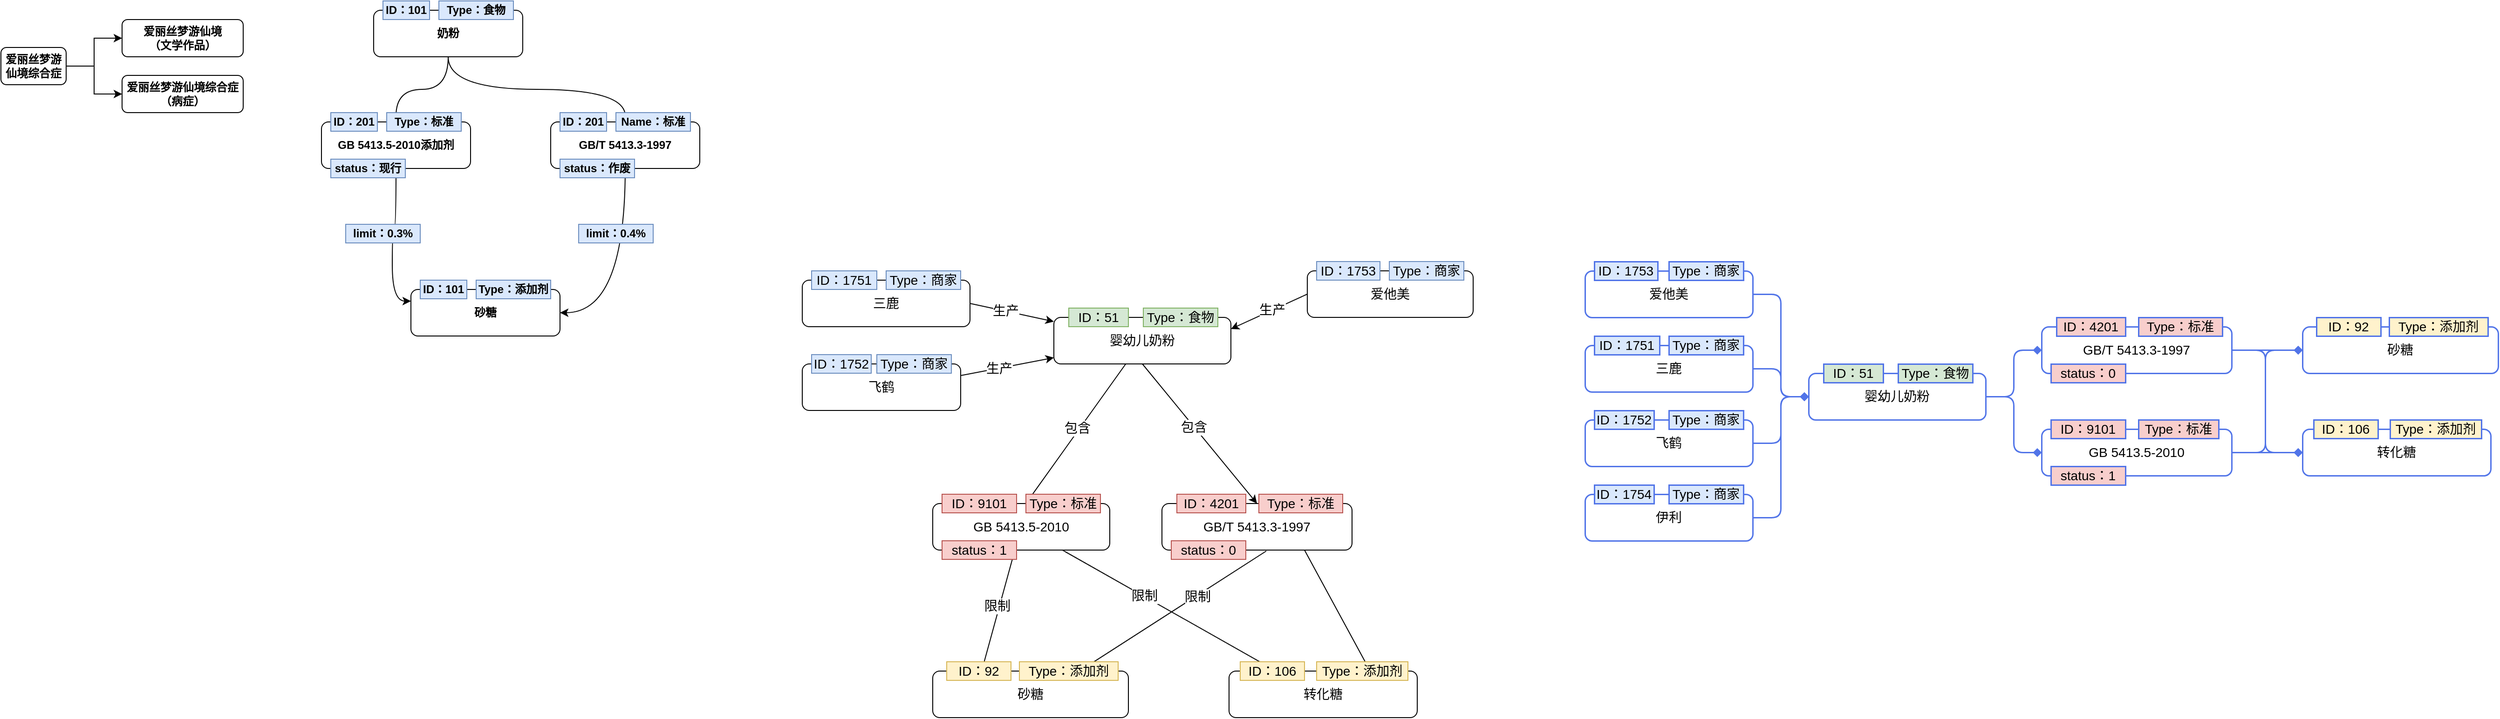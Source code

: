 <mxfile version="24.0.7" type="github">
  <diagram name="第 1 页" id="MFjEPJ0bSbvlaQTOWef_">
    <mxGraphModel dx="1647" dy="922" grid="1" gridSize="10" guides="1" tooltips="1" connect="1" arrows="1" fold="1" page="1" pageScale="1" pageWidth="827" pageHeight="1169" math="0" shadow="0">
      <root>
        <mxCell id="0" />
        <mxCell id="1" parent="0" />
        <mxCell id="QHPDZIuiDeHLjxnEAGQI-9" style="edgeStyle=orthogonalEdgeStyle;rounded=0;orthogonalLoop=1;jettySize=auto;html=1;entryX=0;entryY=0.5;entryDx=0;entryDy=0;fontStyle=1" parent="1" source="QHPDZIuiDeHLjxnEAGQI-2" target="QHPDZIuiDeHLjxnEAGQI-6" edge="1">
          <mxGeometry relative="1" as="geometry">
            <Array as="points">
              <mxPoint x="170" y="340" />
              <mxPoint x="170" y="310" />
            </Array>
          </mxGeometry>
        </mxCell>
        <mxCell id="QHPDZIuiDeHLjxnEAGQI-10" style="edgeStyle=orthogonalEdgeStyle;rounded=0;orthogonalLoop=1;jettySize=auto;html=1;entryX=0;entryY=0.5;entryDx=0;entryDy=0;fontStyle=1" parent="1" source="QHPDZIuiDeHLjxnEAGQI-2" target="QHPDZIuiDeHLjxnEAGQI-7" edge="1">
          <mxGeometry relative="1" as="geometry">
            <Array as="points">
              <mxPoint x="170" y="340" />
              <mxPoint x="170" y="370" />
            </Array>
          </mxGeometry>
        </mxCell>
        <mxCell id="QHPDZIuiDeHLjxnEAGQI-2" value="爱丽丝梦游仙境综合症" style="rounded=1;whiteSpace=wrap;html=1;fontStyle=1" parent="1" vertex="1">
          <mxGeometry x="70" y="320" width="70" height="40" as="geometry" />
        </mxCell>
        <mxCell id="QHPDZIuiDeHLjxnEAGQI-6" value="爱丽丝梦游仙境&lt;br&gt;（文学作品）" style="rounded=1;whiteSpace=wrap;html=1;fontStyle=1" parent="1" vertex="1">
          <mxGeometry x="200" y="290" width="130" height="40" as="geometry" />
        </mxCell>
        <mxCell id="QHPDZIuiDeHLjxnEAGQI-7" value="爱丽丝梦游仙境综合症&lt;br&gt;（病症）" style="rounded=1;whiteSpace=wrap;html=1;fontStyle=1" parent="1" vertex="1">
          <mxGeometry x="200" y="350" width="130" height="40" as="geometry" />
        </mxCell>
        <mxCell id="tU1nnmIKC68T0iaGNvnG-17" style="edgeStyle=orthogonalEdgeStyle;rounded=0;orthogonalLoop=1;jettySize=auto;html=1;curved=1;" parent="1" source="QHPDZIuiDeHLjxnEAGQI-11" target="tU1nnmIKC68T0iaGNvnG-2" edge="1">
          <mxGeometry relative="1" as="geometry" />
        </mxCell>
        <mxCell id="tU1nnmIKC68T0iaGNvnG-18" style="edgeStyle=orthogonalEdgeStyle;rounded=0;orthogonalLoop=1;jettySize=auto;html=1;curved=1;exitX=0.5;exitY=1;exitDx=0;exitDy=0;" parent="1" source="QHPDZIuiDeHLjxnEAGQI-11" target="tU1nnmIKC68T0iaGNvnG-5" edge="1">
          <mxGeometry relative="1" as="geometry" />
        </mxCell>
        <mxCell id="QHPDZIuiDeHLjxnEAGQI-11" value="奶粉" style="rounded=1;whiteSpace=wrap;html=1;fontStyle=1" parent="1" vertex="1">
          <mxGeometry x="470" y="280" width="160" height="50" as="geometry" />
        </mxCell>
        <mxCell id="QHPDZIuiDeHLjxnEAGQI-12" value="ID：101" style="rounded=0;whiteSpace=wrap;html=1;fillColor=#dae8fc;strokeColor=#6c8ebf;fontStyle=1" parent="1" vertex="1">
          <mxGeometry x="480" y="270" width="50" height="20" as="geometry" />
        </mxCell>
        <mxCell id="tU1nnmIKC68T0iaGNvnG-1" value="Type：食物" style="rounded=0;whiteSpace=wrap;html=1;fillColor=#dae8fc;strokeColor=#6c8ebf;fontStyle=1" parent="1" vertex="1">
          <mxGeometry x="540" y="270" width="80" height="20" as="geometry" />
        </mxCell>
        <mxCell id="tU1nnmIKC68T0iaGNvnG-15" style="edgeStyle=orthogonalEdgeStyle;rounded=0;orthogonalLoop=1;jettySize=auto;html=1;entryX=0;entryY=0.25;entryDx=0;entryDy=0;curved=1;" parent="1" source="tU1nnmIKC68T0iaGNvnG-2" target="tU1nnmIKC68T0iaGNvnG-12" edge="1">
          <mxGeometry relative="1" as="geometry" />
        </mxCell>
        <mxCell id="tU1nnmIKC68T0iaGNvnG-2" value="GB 5413.5-2010添加剂" style="rounded=1;whiteSpace=wrap;html=1;fontStyle=1" parent="1" vertex="1">
          <mxGeometry x="414" y="400" width="160" height="50" as="geometry" />
        </mxCell>
        <mxCell id="tU1nnmIKC68T0iaGNvnG-3" value="ID：201" style="rounded=0;whiteSpace=wrap;html=1;fillColor=#dae8fc;strokeColor=#6c8ebf;fontStyle=1" parent="1" vertex="1">
          <mxGeometry x="424" y="390" width="50" height="20" as="geometry" />
        </mxCell>
        <mxCell id="tU1nnmIKC68T0iaGNvnG-4" value="Type：标准" style="rounded=0;whiteSpace=wrap;html=1;fillColor=#dae8fc;strokeColor=#6c8ebf;fontStyle=1" parent="1" vertex="1">
          <mxGeometry x="484" y="390" width="80" height="20" as="geometry" />
        </mxCell>
        <mxCell id="tU1nnmIKC68T0iaGNvnG-16" style="edgeStyle=orthogonalEdgeStyle;rounded=0;orthogonalLoop=1;jettySize=auto;html=1;entryX=1;entryY=0.5;entryDx=0;entryDy=0;curved=1;" parent="1" source="tU1nnmIKC68T0iaGNvnG-5" target="tU1nnmIKC68T0iaGNvnG-12" edge="1">
          <mxGeometry relative="1" as="geometry" />
        </mxCell>
        <mxCell id="tU1nnmIKC68T0iaGNvnG-5" value="GB/T 5413.3-1997" style="rounded=1;whiteSpace=wrap;html=1;fontStyle=1" parent="1" vertex="1">
          <mxGeometry x="660" y="400" width="160" height="50" as="geometry" />
        </mxCell>
        <mxCell id="tU1nnmIKC68T0iaGNvnG-6" value="ID：201" style="rounded=0;whiteSpace=wrap;html=1;fillColor=#dae8fc;strokeColor=#6c8ebf;fontStyle=1" parent="1" vertex="1">
          <mxGeometry x="670" y="390" width="50" height="20" as="geometry" />
        </mxCell>
        <mxCell id="tU1nnmIKC68T0iaGNvnG-7" value="Name：标准" style="rounded=0;whiteSpace=wrap;html=1;fillColor=#dae8fc;strokeColor=#6c8ebf;fontStyle=1" parent="1" vertex="1">
          <mxGeometry x="730" y="390" width="80" height="20" as="geometry" />
        </mxCell>
        <mxCell id="tU1nnmIKC68T0iaGNvnG-8" value="status：作废" style="rounded=0;whiteSpace=wrap;html=1;fillColor=#dae8fc;strokeColor=#6c8ebf;fontStyle=1" parent="1" vertex="1">
          <mxGeometry x="670" y="440" width="80" height="20" as="geometry" />
        </mxCell>
        <mxCell id="tU1nnmIKC68T0iaGNvnG-9" value="status：现行" style="rounded=0;whiteSpace=wrap;html=1;fillColor=#dae8fc;strokeColor=#6c8ebf;fontStyle=1" parent="1" vertex="1">
          <mxGeometry x="424" y="440" width="80" height="20" as="geometry" />
        </mxCell>
        <mxCell id="tU1nnmIKC68T0iaGNvnG-11" value="limit：0.4%" style="rounded=0;whiteSpace=wrap;html=1;fillColor=#dae8fc;strokeColor=#6c8ebf;fontStyle=1" parent="1" vertex="1">
          <mxGeometry x="690" y="510" width="80" height="20" as="geometry" />
        </mxCell>
        <mxCell id="tU1nnmIKC68T0iaGNvnG-12" value="砂糖" style="rounded=1;whiteSpace=wrap;html=1;fontStyle=1" parent="1" vertex="1">
          <mxGeometry x="510" y="580" width="160" height="50" as="geometry" />
        </mxCell>
        <mxCell id="tU1nnmIKC68T0iaGNvnG-13" value="ID：101" style="rounded=0;whiteSpace=wrap;html=1;fillColor=#dae8fc;strokeColor=#6c8ebf;fontStyle=1" parent="1" vertex="1">
          <mxGeometry x="520" y="570" width="50" height="20" as="geometry" />
        </mxCell>
        <mxCell id="tU1nnmIKC68T0iaGNvnG-14" value="Type：添加剂" style="rounded=0;whiteSpace=wrap;html=1;fillColor=#dae8fc;strokeColor=#6c8ebf;fontStyle=1" parent="1" vertex="1">
          <mxGeometry x="580" y="570" width="80" height="20" as="geometry" />
        </mxCell>
        <mxCell id="tU1nnmIKC68T0iaGNvnG-10" value="limit：0.3%" style="rounded=0;whiteSpace=wrap;html=1;fillColor=#dae8fc;strokeColor=#6c8ebf;fontStyle=1" parent="1" vertex="1">
          <mxGeometry x="440" y="510" width="80" height="20" as="geometry" />
        </mxCell>
        <mxCell id="O0BUdd3b0Jgh92Y_Tm-i-1" style="rounded=0;orthogonalLoop=1;jettySize=auto;html=1;fontStyle=0;endArrow=classic;endFill=1;entryX=0;entryY=0.5;entryDx=0;entryDy=0;fontSize=14;" edge="1" parent="1" source="O0BUdd3b0Jgh92Y_Tm-i-3" target="O0BUdd3b0Jgh92Y_Tm-i-9">
          <mxGeometry relative="1" as="geometry" />
        </mxCell>
        <mxCell id="O0BUdd3b0Jgh92Y_Tm-i-66" value="&lt;font style=&quot;font-size: 14px;&quot;&gt;包含&lt;/font&gt;" style="edgeLabel;html=1;align=center;verticalAlign=middle;resizable=0;points=[];" vertex="1" connectable="0" parent="O0BUdd3b0Jgh92Y_Tm-i-1">
          <mxGeometry x="-0.062" y="-2" relative="1" as="geometry">
            <mxPoint as="offset" />
          </mxGeometry>
        </mxCell>
        <mxCell id="O0BUdd3b0Jgh92Y_Tm-i-2" style="rounded=0;orthogonalLoop=1;jettySize=auto;html=1;exitX=0.5;exitY=1;exitDx=0;exitDy=0;fontStyle=0;entryX=0.5;entryY=0;entryDx=0;entryDy=0;endArrow=classic;endFill=1;fontSize=14;" edge="1" parent="1" source="O0BUdd3b0Jgh92Y_Tm-i-3" target="O0BUdd3b0Jgh92Y_Tm-i-11">
          <mxGeometry relative="1" as="geometry" />
        </mxCell>
        <mxCell id="O0BUdd3b0Jgh92Y_Tm-i-67" value="&lt;font style=&quot;font-size: 14px;&quot;&gt;包含&lt;/font&gt;" style="edgeLabel;html=1;align=center;verticalAlign=middle;resizable=0;points=[];" vertex="1" connectable="0" parent="O0BUdd3b0Jgh92Y_Tm-i-2">
          <mxGeometry x="-0.103" y="-1" relative="1" as="geometry">
            <mxPoint as="offset" />
          </mxGeometry>
        </mxCell>
        <mxCell id="O0BUdd3b0Jgh92Y_Tm-i-46" style="rounded=0;orthogonalLoop=1;jettySize=auto;html=1;fontStyle=0;endArrow=classic;endFill=1;exitX=1;exitY=0.25;exitDx=0;exitDy=0;fontSize=14;" edge="1" parent="1" source="O0BUdd3b0Jgh92Y_Tm-i-43" target="O0BUdd3b0Jgh92Y_Tm-i-3">
          <mxGeometry relative="1" as="geometry" />
        </mxCell>
        <mxCell id="O0BUdd3b0Jgh92Y_Tm-i-74" value="生产" style="edgeLabel;html=1;align=center;verticalAlign=middle;resizable=0;points=[];fontSize=14;" vertex="1" connectable="0" parent="O0BUdd3b0Jgh92Y_Tm-i-46">
          <mxGeometry x="-0.192" relative="1" as="geometry">
            <mxPoint as="offset" />
          </mxGeometry>
        </mxCell>
        <mxCell id="O0BUdd3b0Jgh92Y_Tm-i-53" style="rounded=0;orthogonalLoop=1;jettySize=auto;html=1;endArrow=classic;endFill=1;exitX=1;exitY=0.5;exitDx=0;exitDy=0;fontSize=14;" edge="1" parent="1" source="O0BUdd3b0Jgh92Y_Tm-i-47" target="O0BUdd3b0Jgh92Y_Tm-i-3">
          <mxGeometry relative="1" as="geometry" />
        </mxCell>
        <mxCell id="O0BUdd3b0Jgh92Y_Tm-i-73" value="生产" style="edgeLabel;html=1;align=center;verticalAlign=middle;resizable=0;points=[];fontSize=14;" vertex="1" connectable="0" parent="O0BUdd3b0Jgh92Y_Tm-i-53">
          <mxGeometry x="-0.164" relative="1" as="geometry">
            <mxPoint as="offset" />
          </mxGeometry>
        </mxCell>
        <mxCell id="O0BUdd3b0Jgh92Y_Tm-i-54" style="rounded=0;orthogonalLoop=1;jettySize=auto;html=1;endArrow=classic;endFill=1;exitX=0;exitY=0.5;exitDx=0;exitDy=0;entryX=1;entryY=0.25;entryDx=0;entryDy=0;fontSize=14;" edge="1" parent="1" source="O0BUdd3b0Jgh92Y_Tm-i-50" target="O0BUdd3b0Jgh92Y_Tm-i-3">
          <mxGeometry relative="1" as="geometry" />
        </mxCell>
        <mxCell id="O0BUdd3b0Jgh92Y_Tm-i-72" value="生产" style="edgeLabel;html=1;align=center;verticalAlign=middle;resizable=0;points=[];fontSize=14;" vertex="1" connectable="0" parent="O0BUdd3b0Jgh92Y_Tm-i-54">
          <mxGeometry x="-0.073" y="-1" relative="1" as="geometry">
            <mxPoint as="offset" />
          </mxGeometry>
        </mxCell>
        <mxCell id="O0BUdd3b0Jgh92Y_Tm-i-3" value="婴幼儿奶粉" style="rounded=1;whiteSpace=wrap;html=1;fontStyle=0;fontSize=14;" vertex="1" parent="1">
          <mxGeometry x="1200" y="610" width="190" height="50" as="geometry" />
        </mxCell>
        <mxCell id="O0BUdd3b0Jgh92Y_Tm-i-4" value="ID：51" style="rounded=0;whiteSpace=wrap;html=1;fillColor=#d5e8d4;strokeColor=#82b366;fontStyle=0;fontSize=14;" vertex="1" parent="1">
          <mxGeometry x="1216" y="600" width="64" height="20" as="geometry" />
        </mxCell>
        <mxCell id="O0BUdd3b0Jgh92Y_Tm-i-5" value="Type：食物" style="rounded=0;whiteSpace=wrap;html=1;fillColor=#d5e8d4;strokeColor=#82b366;fontStyle=0;fontSize=14;" vertex="1" parent="1">
          <mxGeometry x="1296" y="600" width="80" height="20" as="geometry" />
        </mxCell>
        <mxCell id="O0BUdd3b0Jgh92Y_Tm-i-6" style="rounded=0;orthogonalLoop=1;jettySize=auto;html=1;entryX=0.25;entryY=0;entryDx=0;entryDy=0;endArrow=classic;endFill=1;fontStyle=0;fontSize=14;" edge="1" parent="1" source="O0BUdd3b0Jgh92Y_Tm-i-7" target="O0BUdd3b0Jgh92Y_Tm-i-17">
          <mxGeometry relative="1" as="geometry" />
        </mxCell>
        <mxCell id="O0BUdd3b0Jgh92Y_Tm-i-68" value="限制" style="edgeLabel;html=1;align=center;verticalAlign=middle;resizable=0;points=[];fontSize=14;" vertex="1" connectable="0" parent="O0BUdd3b0Jgh92Y_Tm-i-6">
          <mxGeometry x="-0.071" y="-3" relative="1" as="geometry">
            <mxPoint as="offset" />
          </mxGeometry>
        </mxCell>
        <mxCell id="O0BUdd3b0Jgh92Y_Tm-i-38" style="rounded=0;orthogonalLoop=1;jettySize=auto;html=1;entryX=0.25;entryY=0;entryDx=0;entryDy=0;fontStyle=0;endArrow=classic;endFill=1;fontSize=14;" edge="1" parent="1" source="O0BUdd3b0Jgh92Y_Tm-i-7" target="O0BUdd3b0Jgh92Y_Tm-i-35">
          <mxGeometry relative="1" as="geometry" />
        </mxCell>
        <mxCell id="O0BUdd3b0Jgh92Y_Tm-i-70" value="限制" style="edgeLabel;html=1;align=center;verticalAlign=middle;resizable=0;points=[];fontSize=14;" vertex="1" connectable="0" parent="O0BUdd3b0Jgh92Y_Tm-i-38">
          <mxGeometry x="-0.239" y="1" relative="1" as="geometry">
            <mxPoint as="offset" />
          </mxGeometry>
        </mxCell>
        <mxCell id="O0BUdd3b0Jgh92Y_Tm-i-7" value="GB 5413.5-2010" style="rounded=1;whiteSpace=wrap;html=1;fontStyle=0;fontSize=14;" vertex="1" parent="1">
          <mxGeometry x="1070" y="810" width="190" height="50" as="geometry" />
        </mxCell>
        <mxCell id="O0BUdd3b0Jgh92Y_Tm-i-8" value="ID：9101" style="rounded=0;whiteSpace=wrap;html=1;fillColor=#f8cecc;strokeColor=#b85450;fontStyle=0;fontSize=14;" vertex="1" parent="1">
          <mxGeometry x="1080" y="800" width="80" height="20" as="geometry" />
        </mxCell>
        <mxCell id="O0BUdd3b0Jgh92Y_Tm-i-9" value="Type：标准" style="rounded=0;whiteSpace=wrap;html=1;fillColor=#f8cecc;strokeColor=#b85450;fontStyle=0;fontSize=14;" vertex="1" parent="1">
          <mxGeometry x="1170" y="800" width="80" height="20" as="geometry" />
        </mxCell>
        <mxCell id="O0BUdd3b0Jgh92Y_Tm-i-10" style="rounded=0;orthogonalLoop=1;jettySize=auto;html=1;entryX=0.75;entryY=0;entryDx=0;entryDy=0;endArrow=classic;endFill=1;exitX=0.549;exitY=1.02;exitDx=0;exitDy=0;exitPerimeter=0;fontStyle=0;fontSize=14;" edge="1" parent="1" source="O0BUdd3b0Jgh92Y_Tm-i-11" target="O0BUdd3b0Jgh92Y_Tm-i-17">
          <mxGeometry relative="1" as="geometry" />
        </mxCell>
        <mxCell id="O0BUdd3b0Jgh92Y_Tm-i-69" value="限制" style="edgeLabel;html=1;align=center;verticalAlign=middle;resizable=0;points=[];fontSize=14;" vertex="1" connectable="0" parent="O0BUdd3b0Jgh92Y_Tm-i-10">
          <mxGeometry x="-0.259" y="1" relative="1" as="geometry">
            <mxPoint as="offset" />
          </mxGeometry>
        </mxCell>
        <mxCell id="O0BUdd3b0Jgh92Y_Tm-i-11" value="GB/T 5413.3-1997" style="rounded=1;whiteSpace=wrap;html=1;fontStyle=0;fontSize=14;" vertex="1" parent="1">
          <mxGeometry x="1316" y="810" width="204" height="50" as="geometry" />
        </mxCell>
        <mxCell id="O0BUdd3b0Jgh92Y_Tm-i-12" value="ID：4201" style="rounded=0;whiteSpace=wrap;html=1;fillColor=#f8cecc;strokeColor=#b85450;fontStyle=0;fontSize=14;" vertex="1" parent="1">
          <mxGeometry x="1332" y="800" width="74" height="20" as="geometry" />
        </mxCell>
        <mxCell id="O0BUdd3b0Jgh92Y_Tm-i-13" value="Type：标准" style="rounded=0;whiteSpace=wrap;html=1;fillColor=#f8cecc;strokeColor=#b85450;fontStyle=0;fontSize=14;" vertex="1" parent="1">
          <mxGeometry x="1420" y="800" width="90" height="20" as="geometry" />
        </mxCell>
        <mxCell id="O0BUdd3b0Jgh92Y_Tm-i-14" value="status：0" style="rounded=0;whiteSpace=wrap;html=1;fillColor=#f8cecc;strokeColor=#b85450;fontStyle=0;fontSize=14;" vertex="1" parent="1">
          <mxGeometry x="1326" y="850" width="80" height="20" as="geometry" />
        </mxCell>
        <mxCell id="O0BUdd3b0Jgh92Y_Tm-i-15" value="status：1" style="rounded=0;whiteSpace=wrap;html=1;fillColor=#f8cecc;strokeColor=#b85450;fontStyle=0;fontSize=14;" vertex="1" parent="1">
          <mxGeometry x="1080" y="850" width="80" height="20" as="geometry" />
        </mxCell>
        <mxCell id="O0BUdd3b0Jgh92Y_Tm-i-17" value="砂糖" style="rounded=1;whiteSpace=wrap;html=1;fontStyle=0;fontSize=14;" vertex="1" parent="1">
          <mxGeometry x="1070" y="990" width="210" height="50" as="geometry" />
        </mxCell>
        <mxCell id="O0BUdd3b0Jgh92Y_Tm-i-18" value="ID：92" style="rounded=0;whiteSpace=wrap;html=1;fillColor=#fff2cc;strokeColor=#d6b656;fontStyle=0;fontSize=14;" vertex="1" parent="1">
          <mxGeometry x="1085" y="980" width="69" height="20" as="geometry" />
        </mxCell>
        <mxCell id="O0BUdd3b0Jgh92Y_Tm-i-19" value="Type：添加剂" style="rounded=0;whiteSpace=wrap;html=1;fillColor=#fff2cc;strokeColor=#d6b656;fontStyle=0;fontSize=14;" vertex="1" parent="1">
          <mxGeometry x="1163" y="980" width="106" height="20" as="geometry" />
        </mxCell>
        <mxCell id="O0BUdd3b0Jgh92Y_Tm-i-35" value="转化糖" style="rounded=1;whiteSpace=wrap;html=1;fontStyle=0;fontSize=14;" vertex="1" parent="1">
          <mxGeometry x="1388" y="990" width="202" height="50" as="geometry" />
        </mxCell>
        <mxCell id="O0BUdd3b0Jgh92Y_Tm-i-43" value="飞鹤" style="rounded=1;whiteSpace=wrap;html=1;fontStyle=0;fontSize=14;" vertex="1" parent="1">
          <mxGeometry x="930" y="660" width="170" height="50" as="geometry" />
        </mxCell>
        <mxCell id="O0BUdd3b0Jgh92Y_Tm-i-44" value="ID：1752" style="rounded=0;whiteSpace=wrap;html=1;fillColor=#dae8fc;strokeColor=#6c8ebf;fontStyle=0;fontSize=14;" vertex="1" parent="1">
          <mxGeometry x="940" y="650" width="64" height="20" as="geometry" />
        </mxCell>
        <mxCell id="O0BUdd3b0Jgh92Y_Tm-i-45" value="Type：商家" style="rounded=0;whiteSpace=wrap;html=1;fillColor=#dae8fc;strokeColor=#6c8ebf;fontStyle=0;fontSize=14;" vertex="1" parent="1">
          <mxGeometry x="1010" y="650" width="80" height="20" as="geometry" />
        </mxCell>
        <mxCell id="O0BUdd3b0Jgh92Y_Tm-i-47" value="三鹿" style="rounded=1;whiteSpace=wrap;html=1;fontStyle=0;fontSize=14;" vertex="1" parent="1">
          <mxGeometry x="930" y="570" width="180" height="50" as="geometry" />
        </mxCell>
        <mxCell id="O0BUdd3b0Jgh92Y_Tm-i-48" value="ID：1751" style="rounded=0;whiteSpace=wrap;html=1;fillColor=#dae8fc;strokeColor=#6c8ebf;fontStyle=0;fontSize=14;" vertex="1" parent="1">
          <mxGeometry x="940" y="560" width="70" height="20" as="geometry" />
        </mxCell>
        <mxCell id="O0BUdd3b0Jgh92Y_Tm-i-49" value="Type：商家" style="rounded=0;whiteSpace=wrap;html=1;fillColor=#dae8fc;strokeColor=#6c8ebf;fontStyle=0;fontSize=14;" vertex="1" parent="1">
          <mxGeometry x="1020" y="560" width="80" height="20" as="geometry" />
        </mxCell>
        <mxCell id="O0BUdd3b0Jgh92Y_Tm-i-50" value="爱他美" style="rounded=1;whiteSpace=wrap;html=1;fontStyle=0;fontSize=14;" vertex="1" parent="1">
          <mxGeometry x="1472" y="560" width="178" height="50" as="geometry" />
        </mxCell>
        <mxCell id="O0BUdd3b0Jgh92Y_Tm-i-51" value="ID：1753" style="rounded=0;whiteSpace=wrap;html=1;fillColor=#dae8fc;strokeColor=#6c8ebf;fontStyle=0;fontSize=14;" vertex="1" parent="1">
          <mxGeometry x="1482" y="550" width="68" height="20" as="geometry" />
        </mxCell>
        <mxCell id="O0BUdd3b0Jgh92Y_Tm-i-52" value="Type：商家" style="rounded=0;whiteSpace=wrap;html=1;fillColor=#dae8fc;strokeColor=#6c8ebf;fontStyle=0;fontSize=14;" vertex="1" parent="1">
          <mxGeometry x="1560" y="550" width="80" height="20" as="geometry" />
        </mxCell>
        <mxCell id="O0BUdd3b0Jgh92Y_Tm-i-57" style="rounded=0;orthogonalLoop=1;jettySize=auto;html=1;entryX=0.75;entryY=0;entryDx=0;entryDy=0;exitX=0.75;exitY=1;exitDx=0;exitDy=0;endArrow=classic;endFill=1;fontSize=14;" edge="1" parent="1" source="O0BUdd3b0Jgh92Y_Tm-i-11" target="O0BUdd3b0Jgh92Y_Tm-i-35">
          <mxGeometry relative="1" as="geometry" />
        </mxCell>
        <mxCell id="O0BUdd3b0Jgh92Y_Tm-i-36" value="ID：106" style="rounded=0;whiteSpace=wrap;html=1;fillColor=#fff2cc;strokeColor=#d6b656;fontStyle=0;fontSize=14;" vertex="1" parent="1">
          <mxGeometry x="1400" y="980" width="69" height="20" as="geometry" />
        </mxCell>
        <mxCell id="O0BUdd3b0Jgh92Y_Tm-i-37" value="Type：添加剂" style="rounded=0;whiteSpace=wrap;html=1;fillColor=#fff2cc;strokeColor=#d6b656;fontStyle=0;fontSize=14;" vertex="1" parent="1">
          <mxGeometry x="1482" y="980" width="98" height="20" as="geometry" />
        </mxCell>
        <mxCell id="O0BUdd3b0Jgh92Y_Tm-i-92" style="edgeStyle=orthogonalEdgeStyle;rounded=1;orthogonalLoop=1;jettySize=auto;html=1;entryX=0;entryY=0.5;entryDx=0;entryDy=0;endArrow=diamond;endFill=1;strokeColor=#5174E8;strokeWidth=1.5;" edge="1" parent="1" source="O0BUdd3b0Jgh92Y_Tm-i-75" target="O0BUdd3b0Jgh92Y_Tm-i-87">
          <mxGeometry relative="1" as="geometry" />
        </mxCell>
        <mxCell id="O0BUdd3b0Jgh92Y_Tm-i-75" value="爱他美" style="rounded=1;whiteSpace=wrap;html=1;fontStyle=0;fontSize=14;strokeColor=#5174E8;strokeWidth=1.5;" vertex="1" parent="1">
          <mxGeometry x="1770" y="560" width="180" height="50" as="geometry" />
        </mxCell>
        <mxCell id="O0BUdd3b0Jgh92Y_Tm-i-76" value="ID：1753" style="rounded=0;whiteSpace=wrap;html=1;fillColor=#dae8fc;strokeColor=#5174E8;fontStyle=0;fontSize=14;strokeWidth=1.5;" vertex="1" parent="1">
          <mxGeometry x="1780" y="550" width="68" height="20" as="geometry" />
        </mxCell>
        <mxCell id="O0BUdd3b0Jgh92Y_Tm-i-77" value="Type：商家" style="rounded=0;whiteSpace=wrap;html=1;fillColor=#dae8fc;strokeColor=#5174E8;fontStyle=0;fontSize=14;strokeWidth=1.5;" vertex="1" parent="1">
          <mxGeometry x="1860" y="550" width="80" height="20" as="geometry" />
        </mxCell>
        <mxCell id="O0BUdd3b0Jgh92Y_Tm-i-94" style="edgeStyle=orthogonalEdgeStyle;rounded=1;orthogonalLoop=1;jettySize=auto;html=1;entryX=0;entryY=0.5;entryDx=0;entryDy=0;endArrow=diamond;endFill=1;strokeColor=#5174E8;strokeWidth=1.5;" edge="1" parent="1" source="O0BUdd3b0Jgh92Y_Tm-i-78" target="O0BUdd3b0Jgh92Y_Tm-i-87">
          <mxGeometry relative="1" as="geometry" />
        </mxCell>
        <mxCell id="O0BUdd3b0Jgh92Y_Tm-i-78" value="飞鹤" style="rounded=1;whiteSpace=wrap;html=1;fontStyle=0;fontSize=14;strokeColor=#5174E8;strokeWidth=1.5;" vertex="1" parent="1">
          <mxGeometry x="1770" y="720" width="180" height="50" as="geometry" />
        </mxCell>
        <mxCell id="O0BUdd3b0Jgh92Y_Tm-i-79" value="ID：1752" style="rounded=0;whiteSpace=wrap;html=1;fillColor=#dae8fc;strokeColor=#5174E8;fontStyle=0;fontSize=14;strokeWidth=1.5;" vertex="1" parent="1">
          <mxGeometry x="1780" y="710" width="64" height="20" as="geometry" />
        </mxCell>
        <mxCell id="O0BUdd3b0Jgh92Y_Tm-i-80" value="Type：商家" style="rounded=0;whiteSpace=wrap;html=1;fillColor=#dae8fc;strokeColor=#5174E8;fontStyle=0;fontSize=14;strokeWidth=1.5;" vertex="1" parent="1">
          <mxGeometry x="1860" y="710" width="80" height="20" as="geometry" />
        </mxCell>
        <mxCell id="O0BUdd3b0Jgh92Y_Tm-i-93" style="edgeStyle=orthogonalEdgeStyle;rounded=1;orthogonalLoop=1;jettySize=auto;html=1;entryX=0;entryY=0.5;entryDx=0;entryDy=0;endArrow=diamond;endFill=1;strokeColor=#5174E8;strokeWidth=1.5;" edge="1" parent="1" source="O0BUdd3b0Jgh92Y_Tm-i-81" target="O0BUdd3b0Jgh92Y_Tm-i-87">
          <mxGeometry relative="1" as="geometry" />
        </mxCell>
        <mxCell id="O0BUdd3b0Jgh92Y_Tm-i-81" value="三鹿" style="rounded=1;whiteSpace=wrap;html=1;fontStyle=0;fontSize=14;strokeColor=#5174E8;strokeWidth=1.5;" vertex="1" parent="1">
          <mxGeometry x="1770" y="640" width="180" height="50" as="geometry" />
        </mxCell>
        <mxCell id="O0BUdd3b0Jgh92Y_Tm-i-82" value="ID：1751" style="rounded=0;whiteSpace=wrap;html=1;fillColor=#dae8fc;strokeColor=#5174E8;fontStyle=0;fontSize=14;strokeWidth=1.5;" vertex="1" parent="1">
          <mxGeometry x="1780" y="630" width="70" height="20" as="geometry" />
        </mxCell>
        <mxCell id="O0BUdd3b0Jgh92Y_Tm-i-83" value="Type：商家" style="rounded=0;whiteSpace=wrap;html=1;fillColor=#dae8fc;strokeColor=#5174E8;fontStyle=0;fontSize=14;strokeWidth=1.5;" vertex="1" parent="1">
          <mxGeometry x="1860" y="630" width="80" height="20" as="geometry" />
        </mxCell>
        <mxCell id="O0BUdd3b0Jgh92Y_Tm-i-95" style="edgeStyle=orthogonalEdgeStyle;rounded=1;orthogonalLoop=1;jettySize=auto;html=1;entryX=0;entryY=0.5;entryDx=0;entryDy=0;endArrow=diamond;endFill=1;strokeColor=#5174E8;strokeWidth=1.5;" edge="1" parent="1" source="O0BUdd3b0Jgh92Y_Tm-i-84" target="O0BUdd3b0Jgh92Y_Tm-i-87">
          <mxGeometry relative="1" as="geometry" />
        </mxCell>
        <mxCell id="O0BUdd3b0Jgh92Y_Tm-i-84" value="伊利" style="rounded=1;whiteSpace=wrap;html=1;fontStyle=0;fontSize=14;strokeColor=#5174E8;strokeWidth=1.5;" vertex="1" parent="1">
          <mxGeometry x="1770" y="800" width="180" height="50" as="geometry" />
        </mxCell>
        <mxCell id="O0BUdd3b0Jgh92Y_Tm-i-85" value="ID：1754" style="rounded=0;whiteSpace=wrap;html=1;fillColor=#dae8fc;strokeColor=#5174E8;fontStyle=0;fontSize=14;strokeWidth=1.5;" vertex="1" parent="1">
          <mxGeometry x="1780" y="790" width="64" height="20" as="geometry" />
        </mxCell>
        <mxCell id="O0BUdd3b0Jgh92Y_Tm-i-86" value="Type：商家" style="rounded=0;whiteSpace=wrap;html=1;fillColor=#dae8fc;strokeColor=#5174E8;fontStyle=0;fontSize=14;strokeWidth=1.5;" vertex="1" parent="1">
          <mxGeometry x="1860" y="790" width="80" height="20" as="geometry" />
        </mxCell>
        <mxCell id="O0BUdd3b0Jgh92Y_Tm-i-104" style="edgeStyle=orthogonalEdgeStyle;rounded=1;orthogonalLoop=1;jettySize=auto;html=1;entryX=0;entryY=0.5;entryDx=0;entryDy=0;curved=0;strokeColor=#5174E8;endArrow=diamond;endFill=1;strokeWidth=1.5;" edge="1" parent="1" source="O0BUdd3b0Jgh92Y_Tm-i-87" target="O0BUdd3b0Jgh92Y_Tm-i-96">
          <mxGeometry relative="1" as="geometry" />
        </mxCell>
        <mxCell id="O0BUdd3b0Jgh92Y_Tm-i-105" style="edgeStyle=orthogonalEdgeStyle;rounded=1;orthogonalLoop=1;jettySize=auto;html=1;entryX=0;entryY=0.5;entryDx=0;entryDy=0;curved=0;strokeColor=#5174E8;endArrow=diamond;endFill=1;strokeWidth=1.5;" edge="1" parent="1" source="O0BUdd3b0Jgh92Y_Tm-i-87" target="O0BUdd3b0Jgh92Y_Tm-i-100">
          <mxGeometry relative="1" as="geometry" />
        </mxCell>
        <mxCell id="O0BUdd3b0Jgh92Y_Tm-i-87" value="婴幼儿奶粉" style="rounded=1;whiteSpace=wrap;html=1;fontStyle=0;fontSize=14;strokeColor=#5174E8;strokeWidth=1.5;" vertex="1" parent="1">
          <mxGeometry x="2010" y="670" width="190" height="50" as="geometry" />
        </mxCell>
        <mxCell id="O0BUdd3b0Jgh92Y_Tm-i-88" value="ID：51" style="rounded=0;whiteSpace=wrap;html=1;fillColor=#d5e8d4;strokeColor=#5174E8;fontStyle=0;fontSize=14;strokeWidth=1.5;" vertex="1" parent="1">
          <mxGeometry x="2026" y="660" width="64" height="20" as="geometry" />
        </mxCell>
        <mxCell id="O0BUdd3b0Jgh92Y_Tm-i-89" value="Type：食物" style="rounded=0;whiteSpace=wrap;html=1;fillColor=#d5e8d4;strokeColor=#5174E8;fontStyle=0;fontSize=14;strokeWidth=1.5;" vertex="1" parent="1">
          <mxGeometry x="2106" y="660" width="80" height="20" as="geometry" />
        </mxCell>
        <mxCell id="O0BUdd3b0Jgh92Y_Tm-i-115" style="edgeStyle=orthogonalEdgeStyle;rounded=1;orthogonalLoop=1;jettySize=auto;html=1;entryX=0;entryY=0.5;entryDx=0;entryDy=0;curved=0;strokeColor=#5174E8;endArrow=diamond;endFill=1;strokeWidth=1.5;" edge="1" parent="1" source="O0BUdd3b0Jgh92Y_Tm-i-96" target="O0BUdd3b0Jgh92Y_Tm-i-109">
          <mxGeometry relative="1" as="geometry" />
        </mxCell>
        <mxCell id="O0BUdd3b0Jgh92Y_Tm-i-118" style="edgeStyle=orthogonalEdgeStyle;rounded=1;orthogonalLoop=1;jettySize=auto;html=1;entryX=0;entryY=0.5;entryDx=0;entryDy=0;curved=0;strokeColor=#5174E8;endArrow=diamond;endFill=1;strokeWidth=1.5;" edge="1" parent="1" source="O0BUdd3b0Jgh92Y_Tm-i-96" target="O0BUdd3b0Jgh92Y_Tm-i-112">
          <mxGeometry relative="1" as="geometry">
            <Array as="points">
              <mxPoint x="2500" y="645" />
              <mxPoint x="2500" y="755" />
            </Array>
          </mxGeometry>
        </mxCell>
        <mxCell id="O0BUdd3b0Jgh92Y_Tm-i-96" value="GB/T 5413.3-1997" style="rounded=1;whiteSpace=wrap;html=1;fontStyle=0;fontSize=14;strokeColor=#5174E8;strokeWidth=1.5;" vertex="1" parent="1">
          <mxGeometry x="2260" y="620" width="204" height="50" as="geometry" />
        </mxCell>
        <mxCell id="O0BUdd3b0Jgh92Y_Tm-i-97" value="ID：4201" style="rounded=0;whiteSpace=wrap;html=1;fillColor=#f8cecc;strokeColor=#5174E8;fontStyle=0;fontSize=14;strokeWidth=1.5;" vertex="1" parent="1">
          <mxGeometry x="2276" y="610" width="74" height="20" as="geometry" />
        </mxCell>
        <mxCell id="O0BUdd3b0Jgh92Y_Tm-i-98" value="Type：标准" style="rounded=0;whiteSpace=wrap;html=1;fillColor=#f8cecc;strokeColor=#5174E8;fontStyle=0;fontSize=14;strokeWidth=1.5;" vertex="1" parent="1">
          <mxGeometry x="2364" y="610" width="90" height="20" as="geometry" />
        </mxCell>
        <mxCell id="O0BUdd3b0Jgh92Y_Tm-i-99" value="status：0" style="rounded=0;whiteSpace=wrap;html=1;fillColor=#f8cecc;strokeColor=#5174E8;fontStyle=0;fontSize=14;strokeWidth=1.5;" vertex="1" parent="1">
          <mxGeometry x="2270" y="660" width="80" height="20" as="geometry" />
        </mxCell>
        <mxCell id="O0BUdd3b0Jgh92Y_Tm-i-116" style="edgeStyle=orthogonalEdgeStyle;rounded=1;orthogonalLoop=1;jettySize=auto;html=1;entryX=0;entryY=0.5;entryDx=0;entryDy=0;curved=0;strokeColor=#5174E8;endArrow=diamond;endFill=1;strokeWidth=1.5;" edge="1" parent="1" source="O0BUdd3b0Jgh92Y_Tm-i-100" target="O0BUdd3b0Jgh92Y_Tm-i-112">
          <mxGeometry relative="1" as="geometry" />
        </mxCell>
        <mxCell id="O0BUdd3b0Jgh92Y_Tm-i-117" style="edgeStyle=orthogonalEdgeStyle;rounded=1;orthogonalLoop=1;jettySize=auto;html=1;entryX=0;entryY=0.5;entryDx=0;entryDy=0;curved=0;strokeColor=#5174E8;endArrow=diamond;endFill=1;strokeWidth=1.5;" edge="1" parent="1" source="O0BUdd3b0Jgh92Y_Tm-i-100" target="O0BUdd3b0Jgh92Y_Tm-i-109">
          <mxGeometry relative="1" as="geometry">
            <Array as="points">
              <mxPoint x="2500" y="755" />
              <mxPoint x="2500" y="645" />
            </Array>
          </mxGeometry>
        </mxCell>
        <mxCell id="O0BUdd3b0Jgh92Y_Tm-i-100" value="GB 5413.5-2010" style="rounded=1;whiteSpace=wrap;html=1;fontStyle=0;fontSize=14;strokeColor=#5174E8;strokeWidth=1.5;" vertex="1" parent="1">
          <mxGeometry x="2260" y="730" width="204" height="50" as="geometry" />
        </mxCell>
        <mxCell id="O0BUdd3b0Jgh92Y_Tm-i-101" value="ID：9101" style="rounded=0;whiteSpace=wrap;html=1;fillColor=#f8cecc;strokeColor=#5174E8;fontStyle=0;fontSize=14;strokeWidth=1.5;" vertex="1" parent="1">
          <mxGeometry x="2270" y="720" width="80" height="20" as="geometry" />
        </mxCell>
        <mxCell id="O0BUdd3b0Jgh92Y_Tm-i-102" value="Type：标准" style="rounded=0;whiteSpace=wrap;html=1;fillColor=#f8cecc;strokeColor=#5174E8;fontStyle=0;fontSize=14;strokeWidth=1.5;" vertex="1" parent="1">
          <mxGeometry x="2364" y="720" width="86" height="20" as="geometry" />
        </mxCell>
        <mxCell id="O0BUdd3b0Jgh92Y_Tm-i-103" value="status：1" style="rounded=0;whiteSpace=wrap;html=1;fillColor=#f8cecc;strokeColor=#5174E8;fontStyle=0;fontSize=14;strokeWidth=1.5;" vertex="1" parent="1">
          <mxGeometry x="2270" y="770" width="80" height="20" as="geometry" />
        </mxCell>
        <mxCell id="O0BUdd3b0Jgh92Y_Tm-i-109" value="砂糖" style="rounded=1;whiteSpace=wrap;html=1;fontStyle=0;fontSize=14;strokeColor=#5174E8;strokeWidth=1.5;" vertex="1" parent="1">
          <mxGeometry x="2540" y="620" width="210" height="50" as="geometry" />
        </mxCell>
        <mxCell id="O0BUdd3b0Jgh92Y_Tm-i-110" value="ID：92" style="rounded=0;whiteSpace=wrap;html=1;fillColor=#fff2cc;strokeColor=#5174E8;fontStyle=0;fontSize=14;strokeWidth=1.5;" vertex="1" parent="1">
          <mxGeometry x="2555" y="610" width="69" height="20" as="geometry" />
        </mxCell>
        <mxCell id="O0BUdd3b0Jgh92Y_Tm-i-111" value="Type：添加剂" style="rounded=0;whiteSpace=wrap;html=1;fillColor=#fff2cc;strokeColor=#5174E8;fontStyle=0;fontSize=14;strokeWidth=1.5;" vertex="1" parent="1">
          <mxGeometry x="2633" y="610" width="106" height="20" as="geometry" />
        </mxCell>
        <mxCell id="O0BUdd3b0Jgh92Y_Tm-i-112" value="转化糖" style="rounded=1;whiteSpace=wrap;html=1;fontStyle=0;fontSize=14;strokeColor=#5174E8;strokeWidth=1.5;" vertex="1" parent="1">
          <mxGeometry x="2540" y="730" width="202" height="50" as="geometry" />
        </mxCell>
        <mxCell id="O0BUdd3b0Jgh92Y_Tm-i-113" value="ID：106" style="rounded=0;whiteSpace=wrap;html=1;fillColor=#fff2cc;strokeColor=#5174E8;fontStyle=0;fontSize=14;strokeWidth=1.5;" vertex="1" parent="1">
          <mxGeometry x="2552" y="720" width="69" height="20" as="geometry" />
        </mxCell>
        <mxCell id="O0BUdd3b0Jgh92Y_Tm-i-114" value="Type：添加剂" style="rounded=0;whiteSpace=wrap;html=1;fillColor=#fff2cc;strokeColor=#5174E8;fontStyle=0;fontSize=14;strokeWidth=1.5;" vertex="1" parent="1">
          <mxGeometry x="2634" y="720" width="98" height="20" as="geometry" />
        </mxCell>
      </root>
    </mxGraphModel>
  </diagram>
</mxfile>
